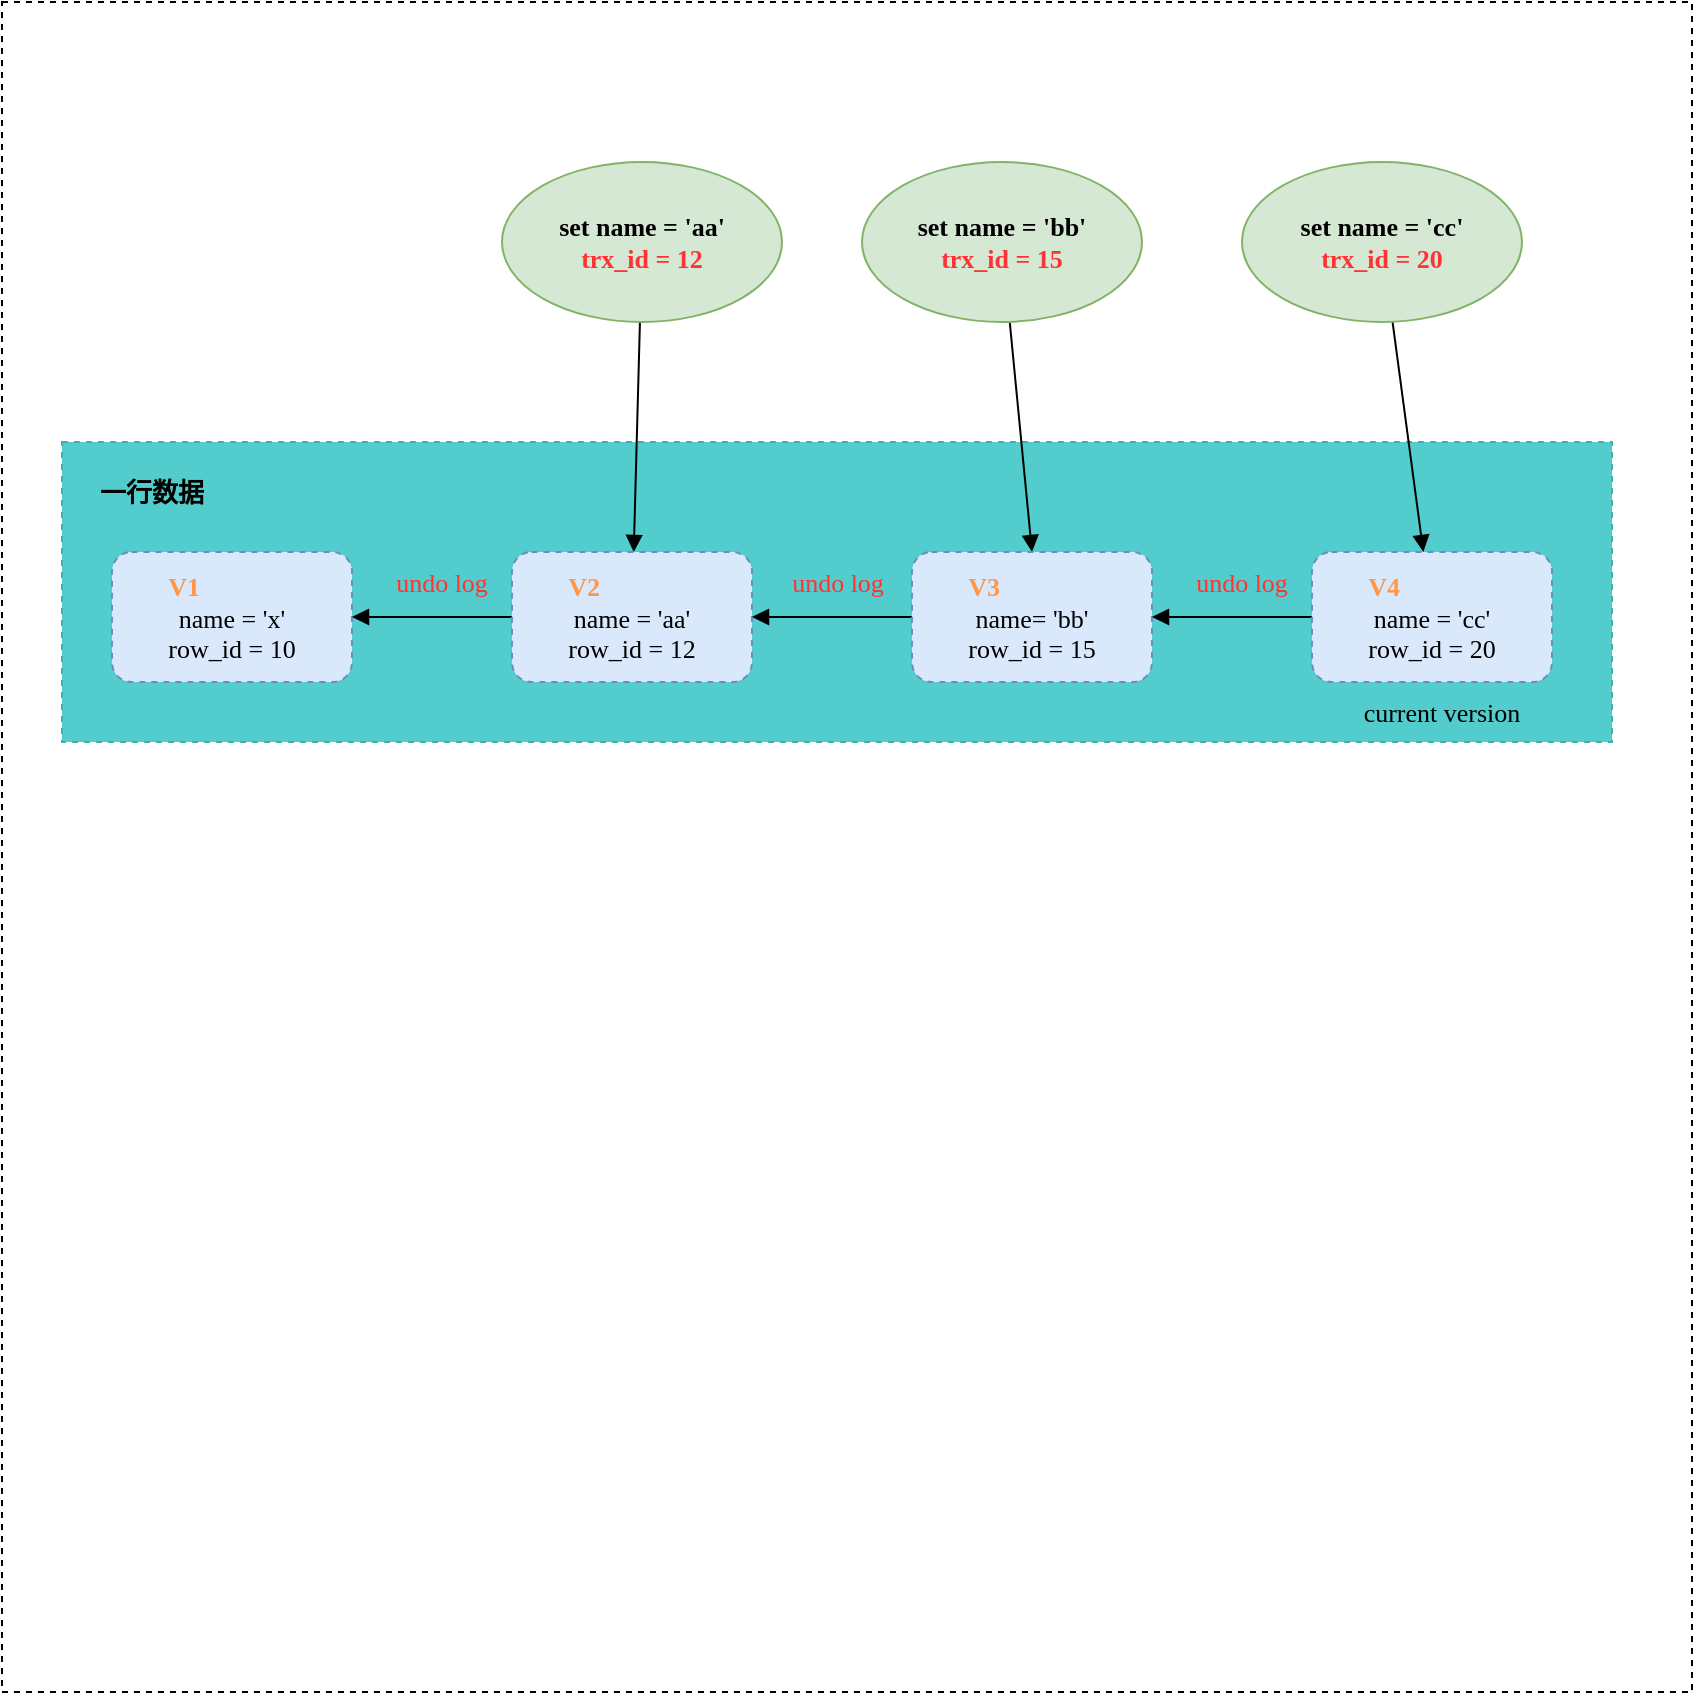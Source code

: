 <mxfile version="16.6.3" type="github">
  <diagram id="cJZTpccyFhIemmtKquip" name="Page-1">
    <mxGraphModel dx="1865" dy="547" grid="1" gridSize="10" guides="1" tooltips="1" connect="1" arrows="1" fold="1" page="1" pageScale="1" pageWidth="827" pageHeight="1169" math="0" shadow="0">
      <root>
        <mxCell id="0" />
        <mxCell id="1" parent="0" />
        <mxCell id="vQyaM1XznP2hlGFj0-TY-23" value="" style="whiteSpace=wrap;html=1;aspect=fixed;dashed=1;fontFamily=Lucida Console;fontSize=13;" vertex="1" parent="1">
          <mxGeometry x="-10" y="310" width="845" height="845" as="geometry" />
        </mxCell>
        <mxCell id="vQyaM1XznP2hlGFj0-TY-5" value="" style="rounded=0;whiteSpace=wrap;html=1;fontFamily=Lucida Console;fontSize=13;fontColor=#FF3333;fillColor=#52CCCC;dashed=1;strokeColor=#46ADAD;" vertex="1" parent="1">
          <mxGeometry x="20" y="530" width="775" height="150" as="geometry" />
        </mxCell>
        <mxCell id="vQyaM1XznP2hlGFj0-TY-15" style="edgeStyle=none;rounded=0;orthogonalLoop=1;jettySize=auto;html=1;fontFamily=Lucida Console;fontSize=13;fontColor=#000000;endArrow=block;endFill=1;" edge="1" parent="1" source="vQyaM1XznP2hlGFj0-TY-1" target="vQyaM1XznP2hlGFj0-TY-8">
          <mxGeometry relative="1" as="geometry" />
        </mxCell>
        <mxCell id="vQyaM1XznP2hlGFj0-TY-1" value="set name = &#39;aa&#39;&lt;br style=&quot;font-size: 13px&quot;&gt;&lt;font color=&quot;#ff3333&quot;&gt;trx_id = 12&lt;/font&gt;" style="ellipse;whiteSpace=wrap;html=1;fillColor=#d5e8d4;strokeColor=#82b366;fontStyle=1;fontSize=13;fontFamily=Lucida Console;" vertex="1" parent="1">
          <mxGeometry x="240" y="390" width="140" height="80" as="geometry" />
        </mxCell>
        <mxCell id="vQyaM1XznP2hlGFj0-TY-16" style="edgeStyle=none;rounded=0;orthogonalLoop=1;jettySize=auto;html=1;entryX=0.5;entryY=0;entryDx=0;entryDy=0;fontFamily=Lucida Console;fontSize=13;fontColor=#000000;endArrow=block;endFill=1;" edge="1" parent="1" source="vQyaM1XznP2hlGFj0-TY-3" target="vQyaM1XznP2hlGFj0-TY-10">
          <mxGeometry relative="1" as="geometry" />
        </mxCell>
        <mxCell id="vQyaM1XznP2hlGFj0-TY-3" value="set name = &#39;bb&#39;&lt;br style=&quot;font-size: 13px&quot;&gt;&lt;font color=&quot;#ff3333&quot;&gt;trx_id = 15&lt;/font&gt;" style="ellipse;whiteSpace=wrap;html=1;fillColor=#d5e8d4;strokeColor=#82b366;fontStyle=1;fontSize=13;fontFamily=Lucida Console;" vertex="1" parent="1">
          <mxGeometry x="420" y="390" width="140" height="80" as="geometry" />
        </mxCell>
        <mxCell id="vQyaM1XznP2hlGFj0-TY-17" style="edgeStyle=none;rounded=0;orthogonalLoop=1;jettySize=auto;html=1;fontFamily=Lucida Console;fontSize=13;fontColor=#000000;endArrow=block;endFill=1;" edge="1" parent="1" source="vQyaM1XznP2hlGFj0-TY-4" target="vQyaM1XznP2hlGFj0-TY-12">
          <mxGeometry relative="1" as="geometry" />
        </mxCell>
        <mxCell id="vQyaM1XznP2hlGFj0-TY-4" value="set name = &#39;cc&#39;&lt;br style=&quot;font-size: 13px&quot;&gt;&lt;font color=&quot;#ff3333&quot;&gt;trx_id = 20&lt;/font&gt;" style="ellipse;whiteSpace=wrap;html=1;fillColor=#d5e8d4;strokeColor=#82b366;fontStyle=1;fontSize=13;fontFamily=Lucida Console;" vertex="1" parent="1">
          <mxGeometry x="610" y="390" width="140" height="80" as="geometry" />
        </mxCell>
        <mxCell id="vQyaM1XznP2hlGFj0-TY-6" value="一行数据" style="text;html=1;strokeColor=none;fillColor=none;align=center;verticalAlign=middle;whiteSpace=wrap;rounded=0;dashed=1;fontFamily=Lucida Console;fontSize=13;fontColor=#000000;fontStyle=1" vertex="1" parent="1">
          <mxGeometry x="35" y="540" width="60" height="30" as="geometry" />
        </mxCell>
        <mxCell id="vQyaM1XznP2hlGFj0-TY-7" value="&lt;div style=&quot;text-align: left&quot;&gt;&lt;b&gt;&lt;font color=&quot;#ff9747&quot;&gt;V1&lt;/font&gt;&lt;/b&gt;&lt;/div&gt;name = &#39;x&#39;&lt;br&gt;row_id = 10" style="rounded=1;whiteSpace=wrap;html=1;dashed=1;fontFamily=Lucida Console;fontSize=13;strokeColor=#6c8ebf;fillColor=#dae8fc;" vertex="1" parent="1">
          <mxGeometry x="45" y="585" width="120" height="65" as="geometry" />
        </mxCell>
        <mxCell id="vQyaM1XznP2hlGFj0-TY-21" style="edgeStyle=none;rounded=0;orthogonalLoop=1;jettySize=auto;html=1;entryX=1;entryY=0.5;entryDx=0;entryDy=0;fontFamily=Lucida Console;fontSize=13;fontColor=#000000;endArrow=block;endFill=1;" edge="1" parent="1" source="vQyaM1XznP2hlGFj0-TY-8" target="vQyaM1XznP2hlGFj0-TY-7">
          <mxGeometry relative="1" as="geometry" />
        </mxCell>
        <mxCell id="vQyaM1XznP2hlGFj0-TY-8" value="&lt;div style=&quot;text-align: left&quot;&gt;&lt;b&gt;&lt;font color=&quot;#ff9747&quot;&gt;V2&lt;/font&gt;&lt;/b&gt;&lt;/div&gt;name = &#39;aa&#39;&lt;br&gt;row_id = 12" style="rounded=1;whiteSpace=wrap;html=1;dashed=1;fontFamily=Lucida Console;fontSize=13;strokeColor=#6c8ebf;fillColor=#dae8fc;" vertex="1" parent="1">
          <mxGeometry x="245" y="585" width="120" height="65" as="geometry" />
        </mxCell>
        <mxCell id="vQyaM1XznP2hlGFj0-TY-20" style="edgeStyle=none;rounded=0;orthogonalLoop=1;jettySize=auto;html=1;entryX=1;entryY=0.5;entryDx=0;entryDy=0;fontFamily=Lucida Console;fontSize=13;fontColor=#000000;endArrow=block;endFill=1;" edge="1" parent="1" source="vQyaM1XznP2hlGFj0-TY-10" target="vQyaM1XznP2hlGFj0-TY-8">
          <mxGeometry relative="1" as="geometry" />
        </mxCell>
        <mxCell id="vQyaM1XznP2hlGFj0-TY-10" value="&lt;div style=&quot;text-align: left&quot;&gt;&lt;b&gt;&lt;font color=&quot;#ff9747&quot;&gt;V3&lt;/font&gt;&lt;/b&gt;&lt;/div&gt;name= &#39;bb&#39;&lt;br&gt;row_id = 15" style="rounded=1;whiteSpace=wrap;html=1;dashed=1;fontFamily=Lucida Console;fontSize=13;strokeColor=#6c8ebf;fillColor=#dae8fc;" vertex="1" parent="1">
          <mxGeometry x="445" y="585" width="120" height="65" as="geometry" />
        </mxCell>
        <mxCell id="vQyaM1XznP2hlGFj0-TY-18" style="edgeStyle=none;rounded=0;orthogonalLoop=1;jettySize=auto;html=1;entryX=1;entryY=0.5;entryDx=0;entryDy=0;fontFamily=Lucida Console;fontSize=13;fontColor=#000000;endArrow=block;endFill=1;" edge="1" parent="1" source="vQyaM1XznP2hlGFj0-TY-12" target="vQyaM1XznP2hlGFj0-TY-10">
          <mxGeometry relative="1" as="geometry" />
        </mxCell>
        <mxCell id="vQyaM1XznP2hlGFj0-TY-12" value="&lt;div style=&quot;text-align: left&quot;&gt;&lt;b&gt;&lt;font color=&quot;#ff9747&quot;&gt;V4&lt;/font&gt;&lt;/b&gt;&lt;/div&gt;name&amp;nbsp;= &#39;cc&#39;&lt;br&gt;row_id = 20" style="rounded=1;whiteSpace=wrap;html=1;dashed=1;fontFamily=Lucida Console;fontSize=13;strokeColor=#6c8ebf;fillColor=#dae8fc;" vertex="1" parent="1">
          <mxGeometry x="645" y="585" width="120" height="65" as="geometry" />
        </mxCell>
        <mxCell id="vQyaM1XznP2hlGFj0-TY-26" value="undo log" style="text;html=1;strokeColor=none;fillColor=none;align=center;verticalAlign=middle;whiteSpace=wrap;rounded=0;dashed=1;fontFamily=Lucida Console;fontSize=13;fontColor=#FF3333;" vertex="1" parent="1">
          <mxGeometry x="180" y="585" width="60" height="30" as="geometry" />
        </mxCell>
        <mxCell id="vQyaM1XznP2hlGFj0-TY-27" value="undo log" style="text;html=1;strokeColor=none;fillColor=none;align=center;verticalAlign=middle;whiteSpace=wrap;rounded=0;dashed=1;fontFamily=Lucida Console;fontSize=13;fontColor=#FF3333;" vertex="1" parent="1">
          <mxGeometry x="377.5" y="585" width="60" height="30" as="geometry" />
        </mxCell>
        <mxCell id="vQyaM1XznP2hlGFj0-TY-28" value="undo log" style="text;html=1;strokeColor=none;fillColor=none;align=center;verticalAlign=middle;whiteSpace=wrap;rounded=0;dashed=1;fontFamily=Lucida Console;fontSize=13;fontColor=#FF3333;" vertex="1" parent="1">
          <mxGeometry x="580" y="585" width="60" height="30" as="geometry" />
        </mxCell>
        <mxCell id="vQyaM1XznP2hlGFj0-TY-29" value="current version" style="text;html=1;strokeColor=none;fillColor=none;align=center;verticalAlign=middle;whiteSpace=wrap;rounded=0;dashed=1;fontFamily=Lucida Console;fontSize=13;fontColor=#000000;" vertex="1" parent="1">
          <mxGeometry x="650" y="650" width="120" height="30" as="geometry" />
        </mxCell>
      </root>
    </mxGraphModel>
  </diagram>
</mxfile>
